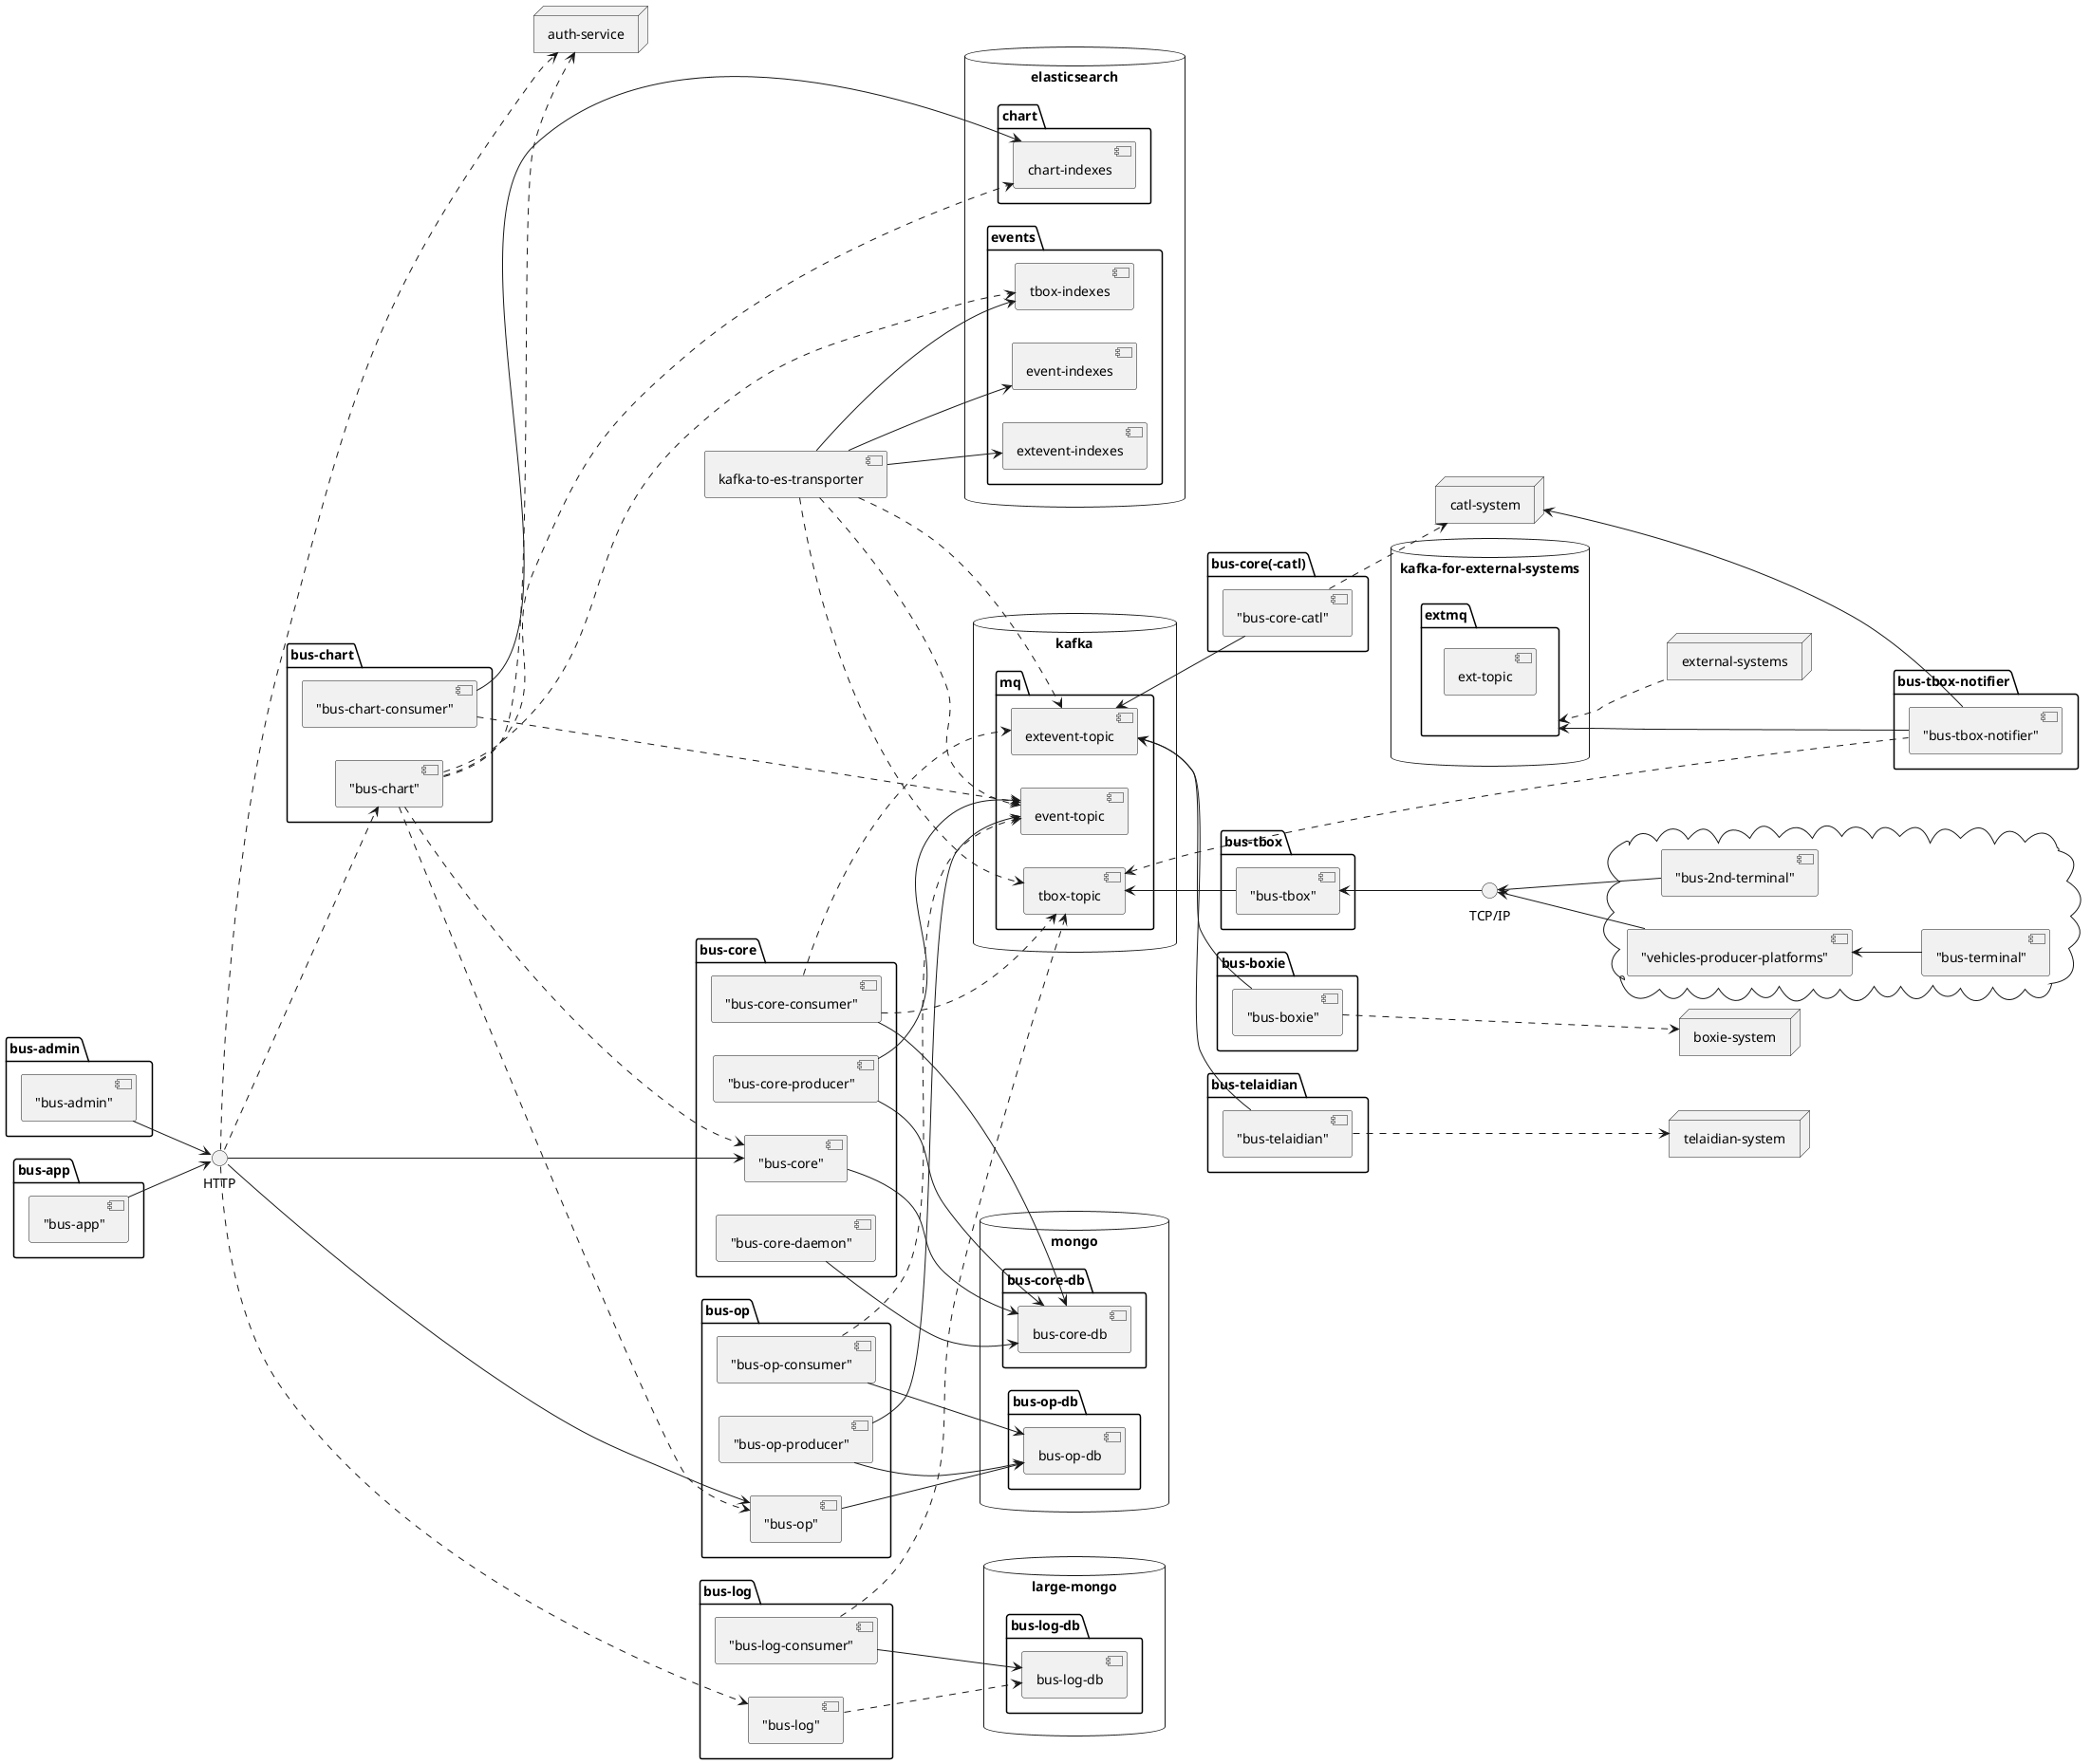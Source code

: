 @startuml

left to right direction

interface "TCP/IP" as tcpip

cloud {
    tcpip <-- ["bus-2nd-terminal"]
    tcpip <-- ["vehicles-producer-platforms"]
    ["vehicles-producer-platforms"] <-- ["bus-terminal"]
}


interface "HTTP" as http

database mongo {
    folder "bus-core-db" {
        ["bus-core-db"]
    }
    folder "bus-op-db" {
        ["bus-op-db"]
    }
}

database "large-mongo" {
    folder "bus-log-db" {
        ["bus-log-db"]
    }
}

database elasticsearch {
    folder "chart" {
        ["chart-indexes"]
    }
    folder "events" {
        ["tbox-indexes"]
        ["event-indexes"]
        ["extevent-indexes"]
    }
}

database kafka {
    folder [mq] {
        ["tbox-topic"]
        ["event-topic"]
        ["extevent-topic"]
    }
}

database "kafka-for-external-systems" {
    folder [extmq] {
        ["ext-topic"]
    }
}

component "kafka-to-es-transporter" as transporter
transporter ...> ["tbox-topic"]
transporter ...> ["event-topic"]
transporter ...> ["extevent-topic"]
transporter ---> ["tbox-indexes"]
transporter ---> ["event-indexes"]
transporter ---> ["extevent-indexes"]

node "catl-system" as catlsys

package "bus-tbox" {
    ["bus-tbox"] <-- tcpip
    ["tbox-topic"] <-- ["bus-tbox"]
}

package "bus-core" {      
    ["bus-core-consumer"] ...> ["tbox-topic"]
    ["bus-core-consumer"] ...> ["extevent-topic"]
    ["bus-core-consumer"] ---> ["bus-core-db"]
    ["bus-core"] as buscore
    buscore ---> ["bus-core-db"]
    http --> buscore
    ["bus-core-daemon"] ---> ["bus-core-db"]
    ["bus-core-producer"] ---> ["bus-core-db"]
    ["bus-core-producer"] ---> ["event-topic"]
}

package "bus-core(-catl)" {
    ["bus-core-catl"] ..> catlsys
    ["extevent-topic"] <-- ["bus-core-catl"]
}

package "bus-op" {
    ["bus-op-consumer"] ...> ["event-topic"]
    ["bus-op-consumer"] ---> ["bus-op-db"]
    ["bus-op"] as busop
    busop ---> ["bus-op-db"]
    http --> busop
    ["bus-op-producer"] ---> ["bus-op-db"]
    ["bus-op-producer"] ---> ["event-topic"]
}

package "bus-log" {
    ["bus-log-consumer"] ...> ["tbox-topic"]
    ["bus-log-consumer"] ---> ["bus-log-db"]
    ["bus-log"] as buslog
    http ..> buslog
    buslog ...> ["bus-log-db"]
}

node "auth-service" as authservice
http ..> authservice

package "bus-chart" {
    ["bus-chart-consumer"] ....> ["event-topic"]
    ["bus-chart-consumer"] -----> ["chart-indexes"]
    ["bus-chart"] as buschart
    http ..> buschart
    buschart .....> ["chart-indexes"]
    buschart .....> ["tbox-indexes"]
    buschart ..> authservice
    buschart ...> buscore
    buschart ...> busop
}

node "external-systems" as extsys
extmq <.. extsys

node "boxie-system" as boxiesys

package "bus-boxie" {
    ["bus-boxie"] ...> boxiesys
    ["extevent-topic"] <-- ["bus-boxie"]
}

node "telaidian-system" as telaidiansys

package "bus-telaidian" {
    ["bus-telaidian"] ...> telaidiansys
    ["extevent-topic"] <-- ["bus-telaidian"] 
}

package "bus-tbox-notifier" {
    ["tbox-topic"] <.. ["bus-tbox-notifier"]
    catlsys <--- ["bus-tbox-notifier"]
    extmq <--- ["bus-tbox-notifier"]
}

package "bus-admin" {
    ["bus-admin"] --> http
}

package "bus-app" {
    ["bus-app"] --> http
}

@enduml
